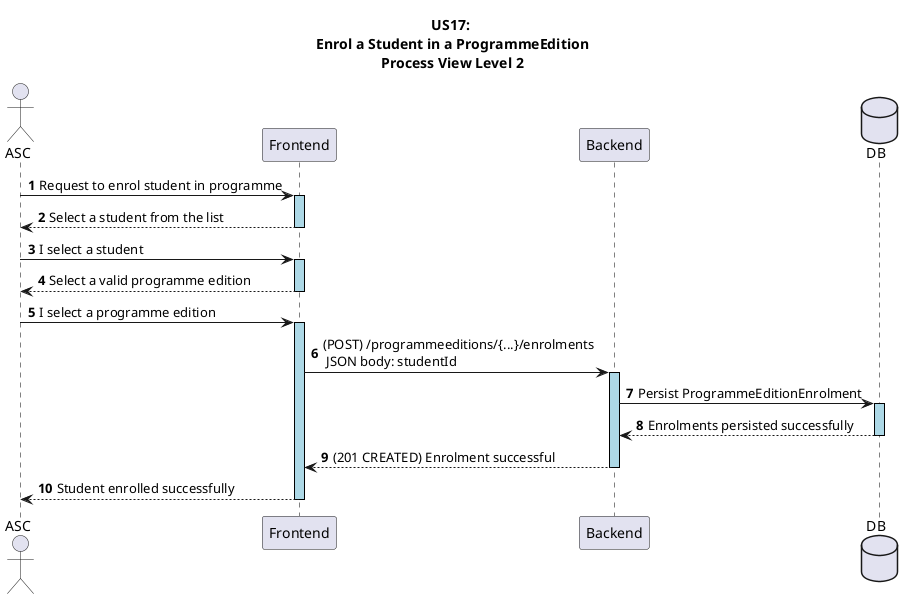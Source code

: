 @startuml
autonumber

skinparam sequence {
   LifelineBorderColor black
   LifelineBackgroundColor LightBlue
 }

title US17:\n Enrol a Student in a ProgrammeEdition\n Process View Level 2

actor ASC
participant "Frontend" as FE
participant "Backend" as BE
database DB

ASC -> FE ++: Request to enrol student in programme
FE --> ASC --: Select a student from the list
ASC -> FE ++: I select a student
FE --> ASC --: Select a valid programme edition
ASC -> FE ++: I select a programme edition

FE -> BE ++: (POST) /programmeeditions/{...}/enrolments \n JSON body: studentId
BE -> DB ++: Persist ProgrammeEditionEnrolment
DB --> BE --: Enrolments persisted successfully

BE --> FE --: (201 CREATED) Enrolment successful
FE --> ASC --: Student enrolled successfully

@enduml